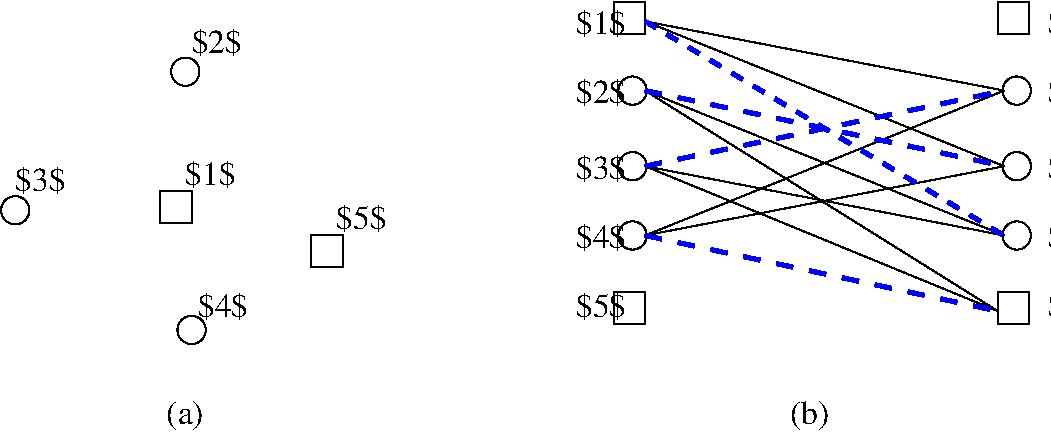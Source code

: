#FIG 3.2  Produced by xfig version 3.2.5b
Landscape
Center
Metric
A4      
100.00
Single
-2
1200 2
6 2925 2610 3465 3105
1 3 0 1 0 7 50 -1 -1 0.000 1 0.0000 3060 2970 101 101 3060 2970 3150 3015
4 0 0 50 -1 0 16 0.0000 6 225 405 3060 2835 $3$\001
-6
6 7065 1485 7470 3780
4 0 0 50 -1 0 16 0.0000 6 225 405 7065 1710 $1$\001
4 0 0 50 -1 0 16 0.0000 6 225 405 7065 2205 $2$\001
4 0 0 50 -1 0 16 0.0000 6 225 405 7065 2745 $3$\001
4 0 0 50 -1 0 16 0.0000 6 225 405 7065 3240 $4$\001
4 0 0 50 -1 0 16 0.0000 6 225 405 7065 3735 $5$\001
-6
6 10440 1485 10845 3780
4 0 0 50 -1 0 16 0.0000 6 225 405 10440 1710 $1$\001
4 0 0 50 -1 0 16 0.0000 6 225 405 10440 2205 $2$\001
4 0 0 50 -1 0 16 0.0000 6 225 405 10440 2745 $3$\001
4 0 0 50 -1 0 16 0.0000 6 225 405 10440 3240 $4$\001
4 0 0 50 -1 0 16 0.0000 6 225 405 10440 3735 $5$\001
-6
1 3 0 1 0 7 50 -1 -1 0.000 1 0.0000 4275 1980 101 101 4275 1980 4365 2025
1 3 0 1 0 7 50 -1 -1 0.000 1 0.0000 7470 2115 101 101 7470 2115 7560 2160
1 3 0 1 0 7 50 -1 -1 0.000 1 0.0000 7470 2655 101 101 7470 2655 7560 2700
1 3 0 1 0 7 50 -1 -1 0.000 1 0.0000 7470 3150 101 101 7470 3150 7560 3195
1 3 0 1 0 7 50 -1 -1 0.000 1 0.0000 10215 2115 101 101 10215 2115 10305 2160
1 3 0 1 0 7 50 -1 -1 0.000 1 0.0000 10215 2655 101 101 10215 2655 10305 2700
1 3 0 1 0 7 50 -1 -1 0.000 1 0.0000 10215 3150 101 101 10215 3150 10305 3195
1 3 0 1 0 7 50 -1 -1 0.000 1 0.0000 4320 3825 101 101 4320 3825 4410 3870
2 2 0 1 0 7 50 -1 -1 0.000 0 0 -1 0 0 5
	 7335 1485 7560 1485 7560 1710 7335 1710 7335 1485
2 2 0 1 0 7 50 -1 -1 0.000 0 0 -1 0 0 5
	 7335 3555 7560 3555 7560 3780 7335 3780 7335 3555
2 2 0 1 0 7 50 -1 -1 0.000 0 0 -1 0 0 5
	 10080 1485 10305 1485 10305 1710 10080 1710 10080 1485
2 2 0 1 0 7 50 -1 -1 0.000 0 0 -1 0 0 5
	 10080 3555 10305 3555 10305 3780 10080 3780 10080 3555
2 1 0 1 0 7 50 -1 -1 0.000 0 0 -1 0 0 2
	 7560 1620 10125 2115
2 1 0 1 0 7 50 -1 -1 0.000 0 0 -1 0 0 2
	 7560 1620 10125 2655
2 1 0 1 0 7 50 -1 -1 0.000 0 0 -1 0 0 2
	 7560 2115 10125 3150
2 1 0 1 0 7 50 -1 -1 0.000 0 0 -1 0 0 2
	 7560 2115 10080 3690
2 1 0 1 0 7 50 -1 -1 0.000 0 0 -1 0 0 2
	 7560 2655 10125 3150
2 1 0 1 0 7 50 -1 -1 0.000 0 0 -1 0 0 2
	 7560 2655 10080 3690
2 1 0 1 0 7 50 -1 -1 0.000 0 0 -1 0 0 2
	 7560 3150 10125 2115
2 1 0 1 0 7 50 -1 -1 0.000 0 0 -1 0 0 2
	 7560 3150 10125 2655
2 2 0 1 0 7 50 -1 -1 0.000 0 0 -1 0 0 5
	 4095 2835 4320 2835 4320 3060 4095 3060 4095 2835
2 2 0 1 0 7 50 -1 -1 0.000 0 0 -1 0 0 5
	 5175 3150 5400 3150 5400 3375 5175 3375 5175 3150
2 1 1 3 1 7 50 -1 -1 6.000 0 0 -1 0 0 2
	 7560 1620 10125 3150
2 1 1 3 1 7 50 -1 -1 8.000 0 0 7 0 0 2
	 7560 3150 10080 3690
2 1 1 3 1 7 50 -1 -1 8.000 0 0 7 0 0 2
	 7560 2655 10125 2115
2 1 1 3 1 7 50 -1 -1 8.000 0 0 7 0 0 2
	 7560 2115 10125 2655
4 0 0 50 -1 0 16 0.0000 6 225 300 4140 4500 (a)\001
4 0 0 50 -1 0 16 0.0000 6 225 315 8595 4500 (b)\001
4 0 0 50 -1 0 16 0.0000 6 225 405 4320 1845 $2$\001
4 0 0 50 -1 0 16 0.0000 6 225 405 4365 3735 $4$\001
4 0 0 50 -1 0 16 0.0000 6 225 405 4275 2790 $1$\001
4 0 0 50 -1 0 16 0.0000 6 225 405 5355 3105 $5$\001
